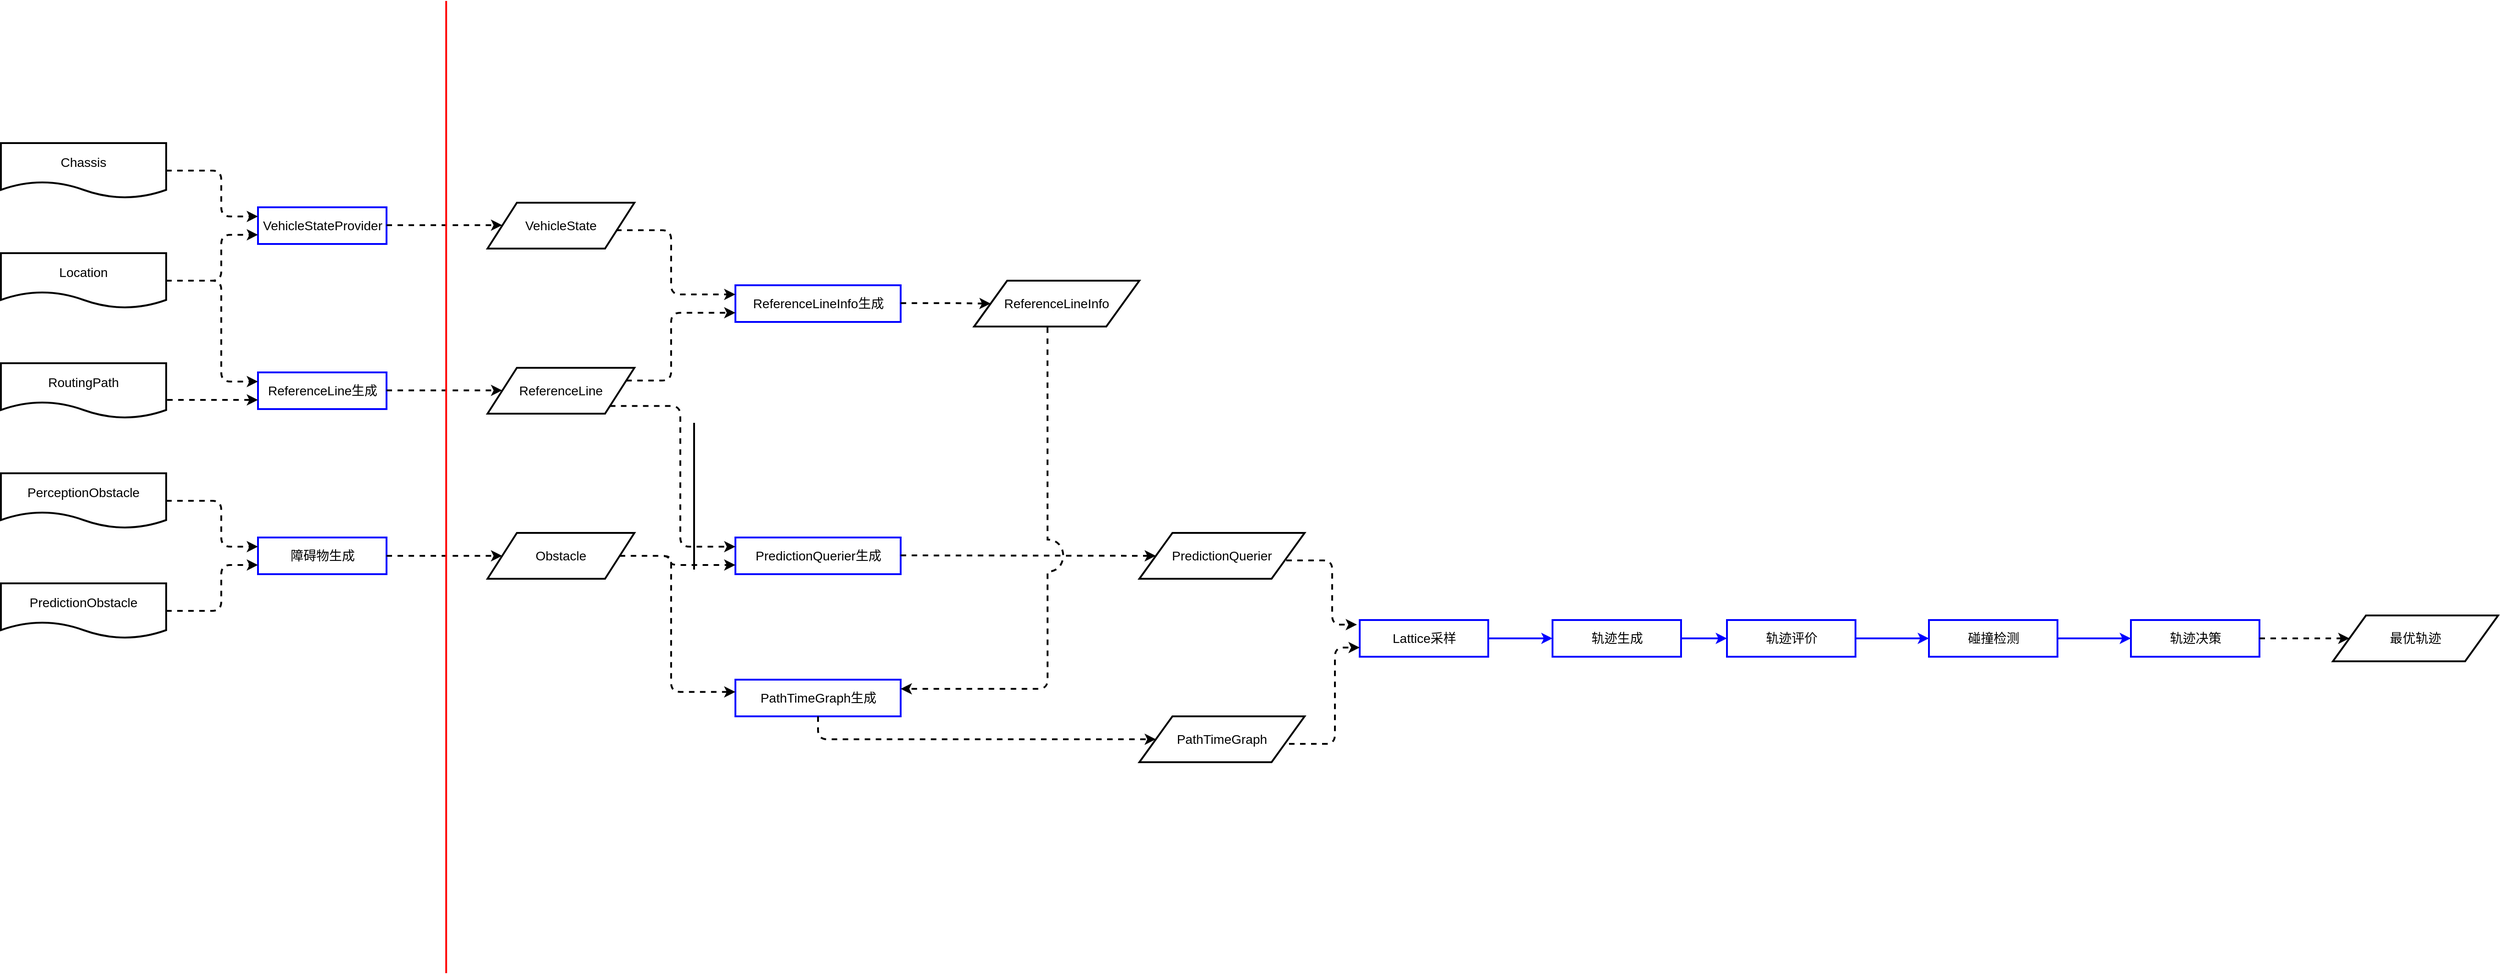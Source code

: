 <mxfile version="13.1.3">
    <diagram id="6hGFLwfOUW9BJ-s0fimq" name="Page-1">
        <mxGraphModel dx="2178" dy="2469" grid="1" gridSize="10" guides="1" tooltips="1" connect="1" arrows="1" fold="1" page="1" pageScale="1" pageWidth="827" pageHeight="1169" math="0" shadow="0">
            <root>
                <mxCell id="0"/>
                <mxCell id="1" parent="0"/>
                <mxCell id="5" value="&lt;span style=&quot;font-size: 14px&quot;&gt;Location&lt;/span&gt;" style="shape=document;whiteSpace=wrap;html=1;boundedLbl=1;dashed=0;flipH=1;strokeWidth=2;" vertex="1" parent="1">
                    <mxGeometry x="80" y="165" width="180" height="60" as="geometry"/>
                </mxCell>
                <mxCell id="6" value="&lt;span style=&quot;font-size: 14px&quot;&gt;Chassis&lt;/span&gt;" style="shape=document;whiteSpace=wrap;html=1;boundedLbl=1;dashed=0;flipH=1;strokeWidth=2;" vertex="1" parent="1">
                    <mxGeometry x="80" y="45" width="180" height="60" as="geometry"/>
                </mxCell>
                <mxCell id="9" value="&lt;span style=&quot;font-size: 14px&quot;&gt;VehicleStateProvider&lt;/span&gt;" style="html=1;dashed=0;whitespace=wrap;strokeWidth=2;strokeColor=#0000FF;" vertex="1" parent="1">
                    <mxGeometry x="360" y="115" width="140" height="40" as="geometry"/>
                </mxCell>
                <mxCell id="10" value="&lt;span style=&quot;font-size: 14px&quot;&gt;VehicleState&lt;/span&gt;" style="shape=parallelogram;perimeter=parallelogramPerimeter;whiteSpace=wrap;html=1;dashed=0;strokeWidth=2;" vertex="1" parent="1">
                    <mxGeometry x="610" y="110" width="160" height="50" as="geometry"/>
                </mxCell>
                <mxCell id="12" value="&lt;span style=&quot;font-size: 14px&quot;&gt;RoutingPath&lt;/span&gt;" style="shape=document;whiteSpace=wrap;html=1;boundedLbl=1;dashed=0;flipH=1;strokeWidth=2;" vertex="1" parent="1">
                    <mxGeometry x="80" y="285" width="180" height="60" as="geometry"/>
                </mxCell>
                <mxCell id="13" value="&lt;font style=&quot;font-size: 14px&quot;&gt;ReferenceLine生成&lt;/font&gt;" style="html=1;dashed=0;whitespace=wrap;strokeWidth=2;strokeColor=#0000FF;" vertex="1" parent="1">
                    <mxGeometry x="360" y="295" width="140" height="40" as="geometry"/>
                </mxCell>
                <mxCell id="14" value="&lt;span style=&quot;font-size: 14px&quot;&gt;ReferenceLine&lt;/span&gt;" style="shape=parallelogram;perimeter=parallelogramPerimeter;whiteSpace=wrap;html=1;dashed=0;strokeWidth=2;" vertex="1" parent="1">
                    <mxGeometry x="610" y="290" width="160" height="50" as="geometry"/>
                </mxCell>
                <mxCell id="18" value="" style="edgeStyle=elbowEdgeStyle;elbow=horizontal;endArrow=classic;html=1;exitX=1;exitY=0.5;exitDx=0;exitDy=0;dashed=1;strokeWidth=2;entryX=0;entryY=0.25;entryDx=0;entryDy=0;" edge="1" parent="1">
                    <mxGeometry width="50" height="50" relative="1" as="geometry">
                        <mxPoint x="260" y="75" as="sourcePoint"/>
                        <mxPoint x="360" y="125" as="targetPoint"/>
                        <Array as="points">
                            <mxPoint x="320" y="105"/>
                        </Array>
                    </mxGeometry>
                </mxCell>
                <mxCell id="19" value="" style="edgeStyle=elbowEdgeStyle;elbow=horizontal;endArrow=classic;html=1;exitX=1;exitY=0.5;exitDx=0;exitDy=0;dashed=1;strokeWidth=2;entryX=0;entryY=0.75;entryDx=0;entryDy=0;" edge="1" parent="1">
                    <mxGeometry width="50" height="50" relative="1" as="geometry">
                        <mxPoint x="260" y="195" as="sourcePoint"/>
                        <mxPoint x="360" y="145" as="targetPoint"/>
                        <Array as="points">
                            <mxPoint x="320" y="185"/>
                        </Array>
                    </mxGeometry>
                </mxCell>
                <mxCell id="20" value="" style="edgeStyle=elbowEdgeStyle;elbow=horizontal;endArrow=classic;html=1;exitX=1;exitY=0.5;exitDx=0;exitDy=0;dashed=1;strokeWidth=2;entryX=0;entryY=0.5;entryDx=0;entryDy=0;" edge="1" parent="1">
                    <mxGeometry width="50" height="50" relative="1" as="geometry">
                        <mxPoint x="500" y="134.5" as="sourcePoint"/>
                        <mxPoint x="626" y="134.5" as="targetPoint"/>
                        <Array as="points">
                            <mxPoint x="560" y="124.5"/>
                        </Array>
                    </mxGeometry>
                </mxCell>
                <mxCell id="21" value="" style="edgeStyle=elbowEdgeStyle;elbow=horizontal;endArrow=classic;html=1;exitX=-0.006;exitY=0.667;exitDx=0;exitDy=0;dashed=1;strokeWidth=2;entryX=0;entryY=0.75;entryDx=0;entryDy=0;exitPerimeter=0;" edge="1" parent="1" source="12" target="13">
                    <mxGeometry width="50" height="50" relative="1" as="geometry">
                        <mxPoint x="260" y="315" as="sourcePoint"/>
                        <mxPoint x="360" y="265" as="targetPoint"/>
                        <Array as="points">
                            <mxPoint x="310" y="325"/>
                            <mxPoint x="320" y="305"/>
                        </Array>
                    </mxGeometry>
                </mxCell>
                <mxCell id="22" value="" style="edgeStyle=elbowEdgeStyle;elbow=horizontal;endArrow=classic;html=1;exitX=1;exitY=0.5;exitDx=0;exitDy=0;dashed=1;strokeWidth=2;entryX=0;entryY=0.25;entryDx=0;entryDy=0;" edge="1" parent="1" target="13">
                    <mxGeometry width="50" height="50" relative="1" as="geometry">
                        <mxPoint x="260" y="195" as="sourcePoint"/>
                        <mxPoint x="360" y="245" as="targetPoint"/>
                        <Array as="points">
                            <mxPoint x="320" y="225"/>
                        </Array>
                    </mxGeometry>
                </mxCell>
                <mxCell id="23" value="" style="edgeStyle=elbowEdgeStyle;elbow=horizontal;endArrow=classic;html=1;exitX=1;exitY=0.5;exitDx=0;exitDy=0;dashed=1;strokeWidth=2;entryX=0;entryY=0.5;entryDx=0;entryDy=0;" edge="1" parent="1">
                    <mxGeometry width="50" height="50" relative="1" as="geometry">
                        <mxPoint x="500" y="314.66" as="sourcePoint"/>
                        <mxPoint x="626" y="314.66" as="targetPoint"/>
                        <Array as="points">
                            <mxPoint x="560" y="304.66"/>
                        </Array>
                    </mxGeometry>
                </mxCell>
                <mxCell id="24" value="&lt;font style=&quot;font-size: 14px&quot;&gt;PerceptionObstacle&lt;/font&gt;" style="shape=document;whiteSpace=wrap;html=1;boundedLbl=1;dashed=0;flipH=1;strokeWidth=2;" vertex="1" parent="1">
                    <mxGeometry x="80" y="405" width="180" height="60" as="geometry"/>
                </mxCell>
                <mxCell id="25" value="&lt;font style=&quot;font-size: 14px&quot;&gt;PredictionObstacle&lt;/font&gt;" style="shape=document;whiteSpace=wrap;html=1;boundedLbl=1;dashed=0;flipH=1;strokeWidth=2;" vertex="1" parent="1">
                    <mxGeometry x="80" y="525" width="180" height="60" as="geometry"/>
                </mxCell>
                <mxCell id="26" value="&lt;font style=&quot;font-size: 14px&quot;&gt;障碍物生成&lt;/font&gt;" style="html=1;dashed=0;whitespace=wrap;strokeWidth=2;strokeColor=#0000FF;" vertex="1" parent="1">
                    <mxGeometry x="360" y="475" width="140" height="40" as="geometry"/>
                </mxCell>
                <mxCell id="27" value="&lt;font style=&quot;font-size: 14px&quot;&gt;Obstacle&lt;/font&gt;" style="shape=parallelogram;perimeter=parallelogramPerimeter;whiteSpace=wrap;html=1;dashed=0;strokeWidth=2;" vertex="1" parent="1">
                    <mxGeometry x="610" y="470" width="160" height="50" as="geometry"/>
                </mxCell>
                <mxCell id="28" value="" style="edgeStyle=elbowEdgeStyle;elbow=horizontal;endArrow=classic;html=1;exitX=1;exitY=0.5;exitDx=0;exitDy=0;dashed=1;strokeWidth=2;entryX=0;entryY=0.75;entryDx=0;entryDy=0;" edge="1" parent="1" source="25" target="26">
                    <mxGeometry width="50" height="50" relative="1" as="geometry">
                        <mxPoint x="310" y="535" as="sourcePoint"/>
                        <mxPoint x="330" y="505" as="targetPoint"/>
                        <Array as="points">
                            <mxPoint x="320" y="545"/>
                        </Array>
                    </mxGeometry>
                </mxCell>
                <mxCell id="29" value="" style="edgeStyle=elbowEdgeStyle;elbow=horizontal;endArrow=classic;html=1;exitX=1;exitY=0.5;exitDx=0;exitDy=0;dashed=1;strokeWidth=2;entryX=0;entryY=0.25;entryDx=0;entryDy=0;" edge="1" parent="1" source="24" target="26">
                    <mxGeometry width="50" height="50" relative="1" as="geometry">
                        <mxPoint x="260" y="425" as="sourcePoint"/>
                        <mxPoint x="370" y="455" as="targetPoint"/>
                        <Array as="points">
                            <mxPoint x="320" y="465"/>
                        </Array>
                    </mxGeometry>
                </mxCell>
                <mxCell id="30" value="" style="edgeStyle=elbowEdgeStyle;elbow=horizontal;endArrow=classic;html=1;exitX=1;exitY=0.5;exitDx=0;exitDy=0;dashed=1;strokeWidth=2;entryX=0;entryY=0.5;entryDx=0;entryDy=0;" edge="1" parent="1" target="27">
                    <mxGeometry width="50" height="50" relative="1" as="geometry">
                        <mxPoint x="500" y="495" as="sourcePoint"/>
                        <mxPoint x="600" y="445" as="targetPoint"/>
                        <Array as="points">
                            <mxPoint x="560" y="485"/>
                        </Array>
                    </mxGeometry>
                </mxCell>
                <mxCell id="31" value="&lt;font style=&quot;font-size: 14px&quot;&gt;ReferenceLineInfo生成&lt;/font&gt;" style="html=1;dashed=0;whitespace=wrap;strokeWidth=2;strokeColor=#0000FF;" vertex="1" parent="1">
                    <mxGeometry x="880" y="200" width="180" height="40" as="geometry"/>
                </mxCell>
                <mxCell id="32" value="" style="edgeStyle=elbowEdgeStyle;elbow=horizontal;endArrow=classic;html=1;exitX=1;exitY=0.5;exitDx=0;exitDy=0;dashed=1;strokeWidth=2;entryX=0;entryY=0.25;entryDx=0;entryDy=0;" edge="1" parent="1" target="31">
                    <mxGeometry width="50" height="50" relative="1" as="geometry">
                        <mxPoint x="750" y="140" as="sourcePoint"/>
                        <mxPoint x="850" y="190" as="targetPoint"/>
                        <Array as="points">
                            <mxPoint x="810" y="170"/>
                        </Array>
                    </mxGeometry>
                </mxCell>
                <mxCell id="33" value="" style="edgeStyle=elbowEdgeStyle;elbow=horizontal;endArrow=classic;html=1;exitX=1;exitY=0.25;exitDx=0;exitDy=0;dashed=1;strokeWidth=2;entryX=0;entryY=0.75;entryDx=0;entryDy=0;" edge="1" parent="1" source="14" target="31">
                    <mxGeometry width="50" height="50" relative="1" as="geometry">
                        <mxPoint x="750" y="320" as="sourcePoint"/>
                        <mxPoint x="850" y="270" as="targetPoint"/>
                        <Array as="points">
                            <mxPoint x="810" y="280"/>
                            <mxPoint x="810" y="310"/>
                        </Array>
                    </mxGeometry>
                </mxCell>
                <mxCell id="34" value="&lt;span style=&quot;font-size: 14px&quot;&gt;ReferenceLineInfo&lt;/span&gt;" style="shape=parallelogram;perimeter=parallelogramPerimeter;whiteSpace=wrap;html=1;dashed=0;strokeWidth=2;" vertex="1" parent="1">
                    <mxGeometry x="1140" y="195" width="180" height="50" as="geometry"/>
                </mxCell>
                <mxCell id="35" value="" style="edgeStyle=elbowEdgeStyle;elbow=horizontal;endArrow=classic;html=1;exitX=1;exitY=0.5;exitDx=0;exitDy=0;dashed=1;strokeWidth=2;entryX=0;entryY=0.5;entryDx=0;entryDy=0;" edge="1" parent="1" target="34">
                    <mxGeometry width="50" height="50" relative="1" as="geometry">
                        <mxPoint x="1060" y="219.5" as="sourcePoint"/>
                        <mxPoint x="1160" y="220" as="targetPoint"/>
                        <Array as="points">
                            <mxPoint x="1120" y="209.5"/>
                        </Array>
                    </mxGeometry>
                </mxCell>
                <mxCell id="36" value="&lt;font style=&quot;font-size: 14px&quot;&gt;PredictionQuerier生成&lt;/font&gt;" style="html=1;dashed=0;whitespace=wrap;strokeWidth=2;strokeColor=#0000FF;" vertex="1" parent="1">
                    <mxGeometry x="880" y="475" width="180" height="40" as="geometry"/>
                </mxCell>
                <mxCell id="39" value="" style="edgeStyle=elbowEdgeStyle;elbow=horizontal;endArrow=classic;html=1;exitX=1;exitY=1;exitDx=0;exitDy=0;dashed=1;strokeWidth=2;entryX=0;entryY=0.25;entryDx=0;entryDy=0;" edge="1" parent="1" source="14" target="36">
                    <mxGeometry width="50" height="50" relative="1" as="geometry">
                        <mxPoint x="760" y="330" as="sourcePoint"/>
                        <mxPoint x="880" y="375" as="targetPoint"/>
                        <Array as="points">
                            <mxPoint x="820" y="320"/>
                        </Array>
                    </mxGeometry>
                </mxCell>
                <mxCell id="40" value="" style="edgeStyle=elbowEdgeStyle;elbow=horizontal;endArrow=classic;html=1;exitX=1;exitY=0.5;exitDx=0;exitDy=0;dashed=1;strokeWidth=2;" edge="1" parent="1" source="27">
                    <mxGeometry width="50" height="50" relative="1" as="geometry">
                        <mxPoint x="510" y="505" as="sourcePoint"/>
                        <mxPoint x="880" y="505" as="targetPoint"/>
                        <Array as="points">
                            <mxPoint x="810" y="505"/>
                        </Array>
                    </mxGeometry>
                </mxCell>
                <mxCell id="41" value="&lt;span style=&quot;font-size: 14px&quot;&gt;PredictionQuerier&lt;/span&gt;" style="shape=parallelogram;perimeter=parallelogramPerimeter;whiteSpace=wrap;html=1;dashed=0;strokeWidth=2;" vertex="1" parent="1">
                    <mxGeometry x="1320" y="470" width="180" height="50" as="geometry"/>
                </mxCell>
                <mxCell id="42" value="" style="edgeStyle=elbowEdgeStyle;elbow=horizontal;endArrow=classic;html=1;exitX=1;exitY=0.5;exitDx=0;exitDy=0;dashed=1;strokeWidth=2;entryX=0;entryY=0.5;entryDx=0;entryDy=0;jumpStyle=arc;jumpSize=21;" edge="1" parent="1" target="41">
                    <mxGeometry width="50" height="50" relative="1" as="geometry">
                        <mxPoint x="1060" y="494.5" as="sourcePoint"/>
                        <mxPoint x="1120" y="495" as="targetPoint"/>
                        <Array as="points">
                            <mxPoint x="1120" y="484.5"/>
                        </Array>
                    </mxGeometry>
                </mxCell>
                <mxCell id="43" value="&lt;font style=&quot;font-size: 14px&quot;&gt;PathTimeGraph生成&lt;/font&gt;" style="html=1;dashed=0;whitespace=wrap;strokeWidth=2;strokeColor=#0000FF;" vertex="1" parent="1">
                    <mxGeometry x="880" y="630" width="180" height="40" as="geometry"/>
                </mxCell>
                <mxCell id="44" value="" style="edgeStyle=elbowEdgeStyle;elbow=horizontal;endArrow=classic;html=1;exitX=1;exitY=0.5;exitDx=0;exitDy=0;dashed=1;strokeWidth=2;entryX=0;entryY=0.25;entryDx=0;entryDy=0;" edge="1" parent="1" source="27">
                    <mxGeometry width="50" height="50" relative="1" as="geometry">
                        <mxPoint x="743.333" y="489.997" as="sourcePoint"/>
                        <mxPoint x="880" y="643.33" as="targetPoint"/>
                        <Array as="points">
                            <mxPoint x="810" y="570"/>
                        </Array>
                    </mxGeometry>
                </mxCell>
                <mxCell id="45" value="" style="edgeStyle=elbowEdgeStyle;elbow=horizontal;endArrow=classic;html=1;exitX=0.444;exitY=1.02;exitDx=0;exitDy=0;dashed=1;strokeWidth=2;entryX=1;entryY=0.25;entryDx=0;entryDy=0;exitPerimeter=0;jumpStyle=arc;jumpSize=33;" edge="1" parent="1" source="34" target="43">
                    <mxGeometry width="50" height="50" relative="1" as="geometry">
                        <mxPoint x="1430.001" y="383.889" as="sourcePoint"/>
                        <mxPoint x="1548.89" y="310" as="targetPoint"/>
                        <Array as="points">
                            <mxPoint x="1220" y="430"/>
                            <mxPoint x="1150" y="650"/>
                            <mxPoint x="1360" y="490"/>
                            <mxPoint x="1340" y="600"/>
                            <mxPoint x="1360" y="460"/>
                            <mxPoint x="1478.89" y="390"/>
                        </Array>
                    </mxGeometry>
                </mxCell>
                <mxCell id="46" value="&lt;span style=&quot;font-size: 14px&quot;&gt;PathTimeGraph&lt;/span&gt;" style="shape=parallelogram;perimeter=parallelogramPerimeter;whiteSpace=wrap;html=1;dashed=0;strokeWidth=2;" vertex="1" parent="1">
                    <mxGeometry x="1320" y="670" width="180" height="50" as="geometry"/>
                </mxCell>
                <mxCell id="47" value="" style="edgeStyle=elbowEdgeStyle;elbow=horizontal;endArrow=classic;html=1;exitX=0.5;exitY=1;exitDx=0;exitDy=0;dashed=1;strokeWidth=2;entryX=0;entryY=0.5;entryDx=0;entryDy=0;" edge="1" parent="1" source="43" target="46">
                    <mxGeometry width="50" height="50" relative="1" as="geometry">
                        <mxPoint x="960" y="710" as="sourcePoint"/>
                        <mxPoint x="1020" y="710.5" as="targetPoint"/>
                        <Array as="points">
                            <mxPoint x="970" y="670"/>
                            <mxPoint x="1020" y="700"/>
                        </Array>
                    </mxGeometry>
                </mxCell>
                <mxCell id="48" value="&lt;font style=&quot;font-size: 14px&quot;&gt;Lattice采样&lt;/font&gt;" style="html=1;dashed=0;whitespace=wrap;strokeWidth=2;strokeColor=#0000FF;" vertex="1" parent="1">
                    <mxGeometry x="1560" y="565" width="140" height="40" as="geometry"/>
                </mxCell>
                <mxCell id="49" value="" style="edgeStyle=elbowEdgeStyle;elbow=horizontal;endArrow=classic;html=1;exitX=1;exitY=1;exitDx=0;exitDy=0;dashed=1;strokeWidth=2;" edge="1" parent="1">
                    <mxGeometry width="50" height="50" relative="1" as="geometry">
                        <mxPoint x="1480.003" y="499.997" as="sourcePoint"/>
                        <mxPoint x="1557" y="570" as="targetPoint"/>
                        <Array as="points">
                            <mxPoint x="1530" y="540"/>
                        </Array>
                    </mxGeometry>
                </mxCell>
                <mxCell id="50" value="" style="edgeStyle=elbowEdgeStyle;elbow=horizontal;endArrow=classic;html=1;exitX=1;exitY=1;exitDx=0;exitDy=0;dashed=1;strokeWidth=2;entryX=0;entryY=0.75;entryDx=0;entryDy=0;" edge="1" parent="1" target="48">
                    <mxGeometry width="50" height="50" relative="1" as="geometry">
                        <mxPoint x="1483.003" y="699.997" as="sourcePoint"/>
                        <mxPoint x="1560" y="780" as="targetPoint"/>
                        <Array as="points">
                            <mxPoint x="1533" y="740"/>
                        </Array>
                    </mxGeometry>
                </mxCell>
                <mxCell id="51" value="&lt;span style=&quot;font-size: 14px&quot;&gt;轨迹生成&lt;/span&gt;" style="html=1;dashed=0;whitespace=wrap;strokeWidth=2;strokeColor=#0000FF;" vertex="1" parent="1">
                    <mxGeometry x="1770" y="565" width="140" height="40" as="geometry"/>
                </mxCell>
                <mxCell id="52" value="" style="endArrow=classic;html=1;strokeWidth=2;exitX=1;exitY=0.5;exitDx=0;exitDy=0;entryX=0;entryY=0.5;entryDx=0;entryDy=0;strokeColor=#0000FF;" edge="1" parent="1" source="48" target="51">
                    <mxGeometry width="50" height="50" relative="1" as="geometry">
                        <mxPoint x="1710" y="610" as="sourcePoint"/>
                        <mxPoint x="1760" y="560" as="targetPoint"/>
                    </mxGeometry>
                </mxCell>
                <mxCell id="56" value="" style="edgeStyle=orthogonalEdgeStyle;rounded=0;jumpStyle=arc;jumpSize=33;orthogonalLoop=1;jettySize=auto;html=1;strokeColor=#0000FF;strokeWidth=2;" edge="1" parent="1" source="53" target="55">
                    <mxGeometry relative="1" as="geometry"/>
                </mxCell>
                <mxCell id="53" value="&lt;span style=&quot;font-size: 14px&quot;&gt;轨迹评价&lt;/span&gt;" style="html=1;dashed=0;whitespace=wrap;strokeWidth=2;strokeColor=#0000FF;" vertex="1" parent="1">
                    <mxGeometry x="1960" y="565" width="140" height="40" as="geometry"/>
                </mxCell>
                <mxCell id="58" value="" style="edgeStyle=orthogonalEdgeStyle;rounded=0;jumpStyle=arc;jumpSize=33;orthogonalLoop=1;jettySize=auto;html=1;strokeColor=#0000FF;strokeWidth=2;" edge="1" parent="1" source="55" target="57">
                    <mxGeometry relative="1" as="geometry"/>
                </mxCell>
                <mxCell id="55" value="&lt;span style=&quot;font-size: 14px&quot;&gt;碰撞检测&lt;/span&gt;" style="html=1;dashed=0;whitespace=wrap;strokeWidth=2;strokeColor=#0000FF;" vertex="1" parent="1">
                    <mxGeometry x="2180" y="565" width="140" height="40" as="geometry"/>
                </mxCell>
                <mxCell id="57" value="&lt;span style=&quot;font-size: 14px&quot;&gt;轨迹决策&lt;/span&gt;" style="html=1;dashed=0;whitespace=wrap;strokeWidth=2;strokeColor=#0000FF;" vertex="1" parent="1">
                    <mxGeometry x="2400" y="565" width="140" height="40" as="geometry"/>
                </mxCell>
                <mxCell id="54" value="" style="endArrow=classic;html=1;strokeWidth=2;entryX=0;entryY=0.5;entryDx=0;entryDy=0;strokeColor=#0000FF;" edge="1" parent="1" target="53">
                    <mxGeometry width="50" height="50" relative="1" as="geometry">
                        <mxPoint x="1910" y="585" as="sourcePoint"/>
                        <mxPoint x="1780" y="595" as="targetPoint"/>
                    </mxGeometry>
                </mxCell>
                <mxCell id="59" value="&lt;span style=&quot;font-size: 14px&quot;&gt;最优轨迹&lt;/span&gt;" style="shape=parallelogram;perimeter=parallelogramPerimeter;whiteSpace=wrap;html=1;dashed=0;strokeWidth=2;" vertex="1" parent="1">
                    <mxGeometry x="2620" y="560" width="180" height="50" as="geometry"/>
                </mxCell>
                <mxCell id="60" value="" style="edgeStyle=elbowEdgeStyle;elbow=horizontal;endArrow=classic;html=1;dashed=1;strokeWidth=2;entryX=0;entryY=0.5;entryDx=0;entryDy=0;jumpStyle=arc;jumpSize=21;exitX=1;exitY=0.5;exitDx=0;exitDy=0;" edge="1" parent="1" source="57" target="59">
                    <mxGeometry width="50" height="50" relative="1" as="geometry">
                        <mxPoint x="2570" y="520" as="sourcePoint"/>
                        <mxPoint x="2638" y="490.5" as="targetPoint"/>
                        <Array as="points">
                            <mxPoint x="2590" y="570"/>
                        </Array>
                    </mxGeometry>
                </mxCell>
                <mxCell id="61" value="" style="line;strokeWidth=2;direction=south;html=1;" vertex="1" parent="1">
                    <mxGeometry x="830" y="350" width="10" height="160" as="geometry"/>
                </mxCell>
                <mxCell id="62" value="" style="line;strokeWidth=2;direction=south;html=1;fillColor=#FF0000;strokeColor=#FF0000;fontColor=#ffffff;" vertex="1" parent="1">
                    <mxGeometry x="560" y="-110" width="10" height="1060" as="geometry"/>
                </mxCell>
            </root>
        </mxGraphModel>
    </diagram>
</mxfile>